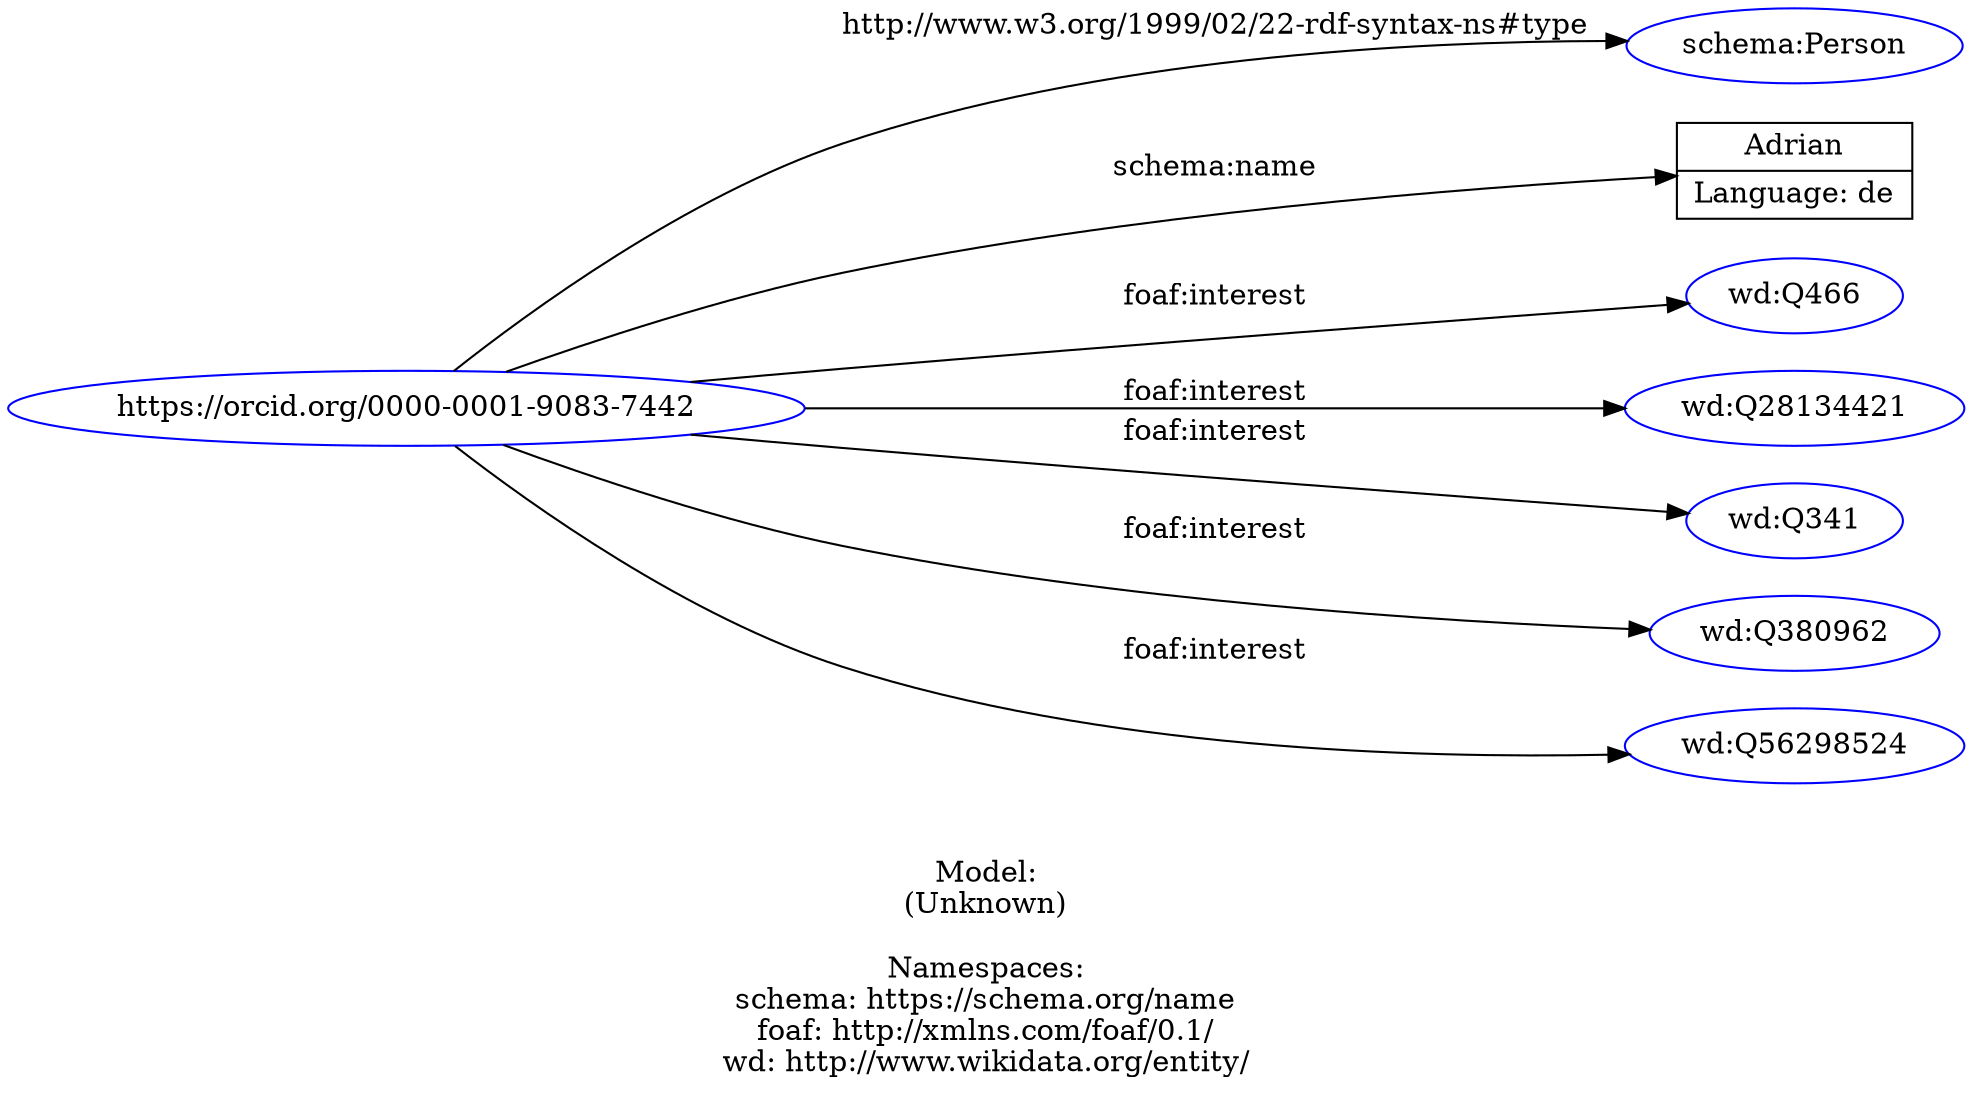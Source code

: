digraph {
	rankdir = LR;
	charset="utf-8";

	"Rhttps://orcid.org/0000-0001-9083-7442" -> "Rschema:Person" [ label="http://www.w3.org/1999/02/22-rdf-syntax-ns#type" ];
	"Rhttps://orcid.org/0000-0001-9083-7442" -> "LAdrian|Language: de" [ label="schema:name" ];
	"Rhttps://orcid.org/0000-0001-9083-7442" -> "Rwd:Q466" [ label="foaf:interest" ];
	"Rhttps://orcid.org/0000-0001-9083-7442" -> "Rwd:Q28134421" [ label="foaf:interest" ];
	"Rhttps://orcid.org/0000-0001-9083-7442" -> "Rwd:Q341" [ label="foaf:interest" ];
	"Rhttps://orcid.org/0000-0001-9083-7442" -> "Rwd:Q380962" [ label="foaf:interest" ];
	"Rhttps://orcid.org/0000-0001-9083-7442" -> "Rwd:Q56298524" [ label="foaf:interest" ];

	// Resources
	"Rhttps://orcid.org/0000-0001-9083-7442" [ label="https://orcid.org/0000-0001-9083-7442", shape = ellipse, color = blue ];
	"Rschema:Person" [ label="schema:Person", shape = ellipse, color = blue ];
	"Rwd:Q466" [ label="wd:Q466", shape = ellipse, color = blue ];
	"Rwd:Q28134421" [ label="wd:Q28134421", shape = ellipse, color = blue ];
	"Rwd:Q341" [ label="wd:Q341", shape = ellipse, color = blue ];
	"Rwd:Q380962" [ label="wd:Q380962", shape = ellipse, color = blue ];
	"Rwd:Q56298524" [ label="wd:Q56298524", shape = ellipse, color = blue ];

	// Anonymous nodes

	// Literals
	"LAdrian|Language: de" [ label="Adrian|Language: de", shape = record ];

	label="\n\nModel:\n(Unknown)\n\nNamespaces:\nschema: https://schema.org/name\nfoaf: http://xmlns.com/foaf/0.1/\nwd: http://www.wikidata.org/entity/\n";
}
